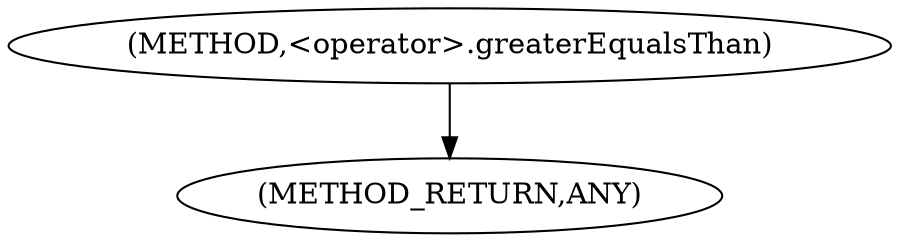 digraph "&lt;operator&gt;.greaterEqualsThan" {  
"100132" [label = <(METHOD,&lt;operator&gt;.greaterEqualsThan)> ]
"100135" [label = <(METHOD_RETURN,ANY)> ]
  "100132" -> "100135" 
}
